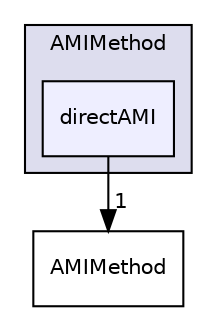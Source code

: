 digraph "src/meshTools/AMIInterpolation/AMIInterpolation/AMIMethod/directAMI" {
  bgcolor=transparent;
  compound=true
  node [ fontsize="10", fontname="Helvetica"];
  edge [ labelfontsize="10", labelfontname="Helvetica"];
  subgraph clusterdir_ae2d92df690883ffa2776ae6ca73d07f {
    graph [ bgcolor="#ddddee", pencolor="black", label="AMIMethod" fontname="Helvetica", fontsize="10", URL="dir_ae2d92df690883ffa2776ae6ca73d07f.html"]
  dir_363e4e2695e56265f46c79b817f683b3 [shape=box, label="directAMI", style="filled", fillcolor="#eeeeff", pencolor="black", URL="dir_363e4e2695e56265f46c79b817f683b3.html"];
  }
  dir_ab8d48b795ec09a4d7d6714f080de9a7 [shape=box label="AMIMethod" URL="dir_ab8d48b795ec09a4d7d6714f080de9a7.html"];
  dir_363e4e2695e56265f46c79b817f683b3->dir_ab8d48b795ec09a4d7d6714f080de9a7 [headlabel="1", labeldistance=1.5 headhref="dir_001750_001749.html"];
}
